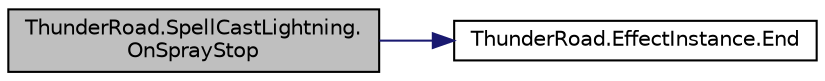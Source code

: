 digraph "ThunderRoad.SpellCastLightning.OnSprayStop"
{
 // LATEX_PDF_SIZE
  edge [fontname="Helvetica",fontsize="10",labelfontname="Helvetica",labelfontsize="10"];
  node [fontname="Helvetica",fontsize="10",shape=record];
  rankdir="LR";
  Node1 [label="ThunderRoad.SpellCastLightning.\lOnSprayStop",height=0.2,width=0.4,color="black", fillcolor="grey75", style="filled", fontcolor="black",tooltip="Called when [spray stop]."];
  Node1 -> Node2 [color="midnightblue",fontsize="10",style="solid",fontname="Helvetica"];
  Node2 [label="ThunderRoad.EffectInstance.End",height=0.2,width=0.4,color="black", fillcolor="white", style="filled",URL="$class_thunder_road_1_1_effect_instance.html#a2145ac61404303ad31bfda14880e77e5",tooltip="Ends the specified loop only."];
}
